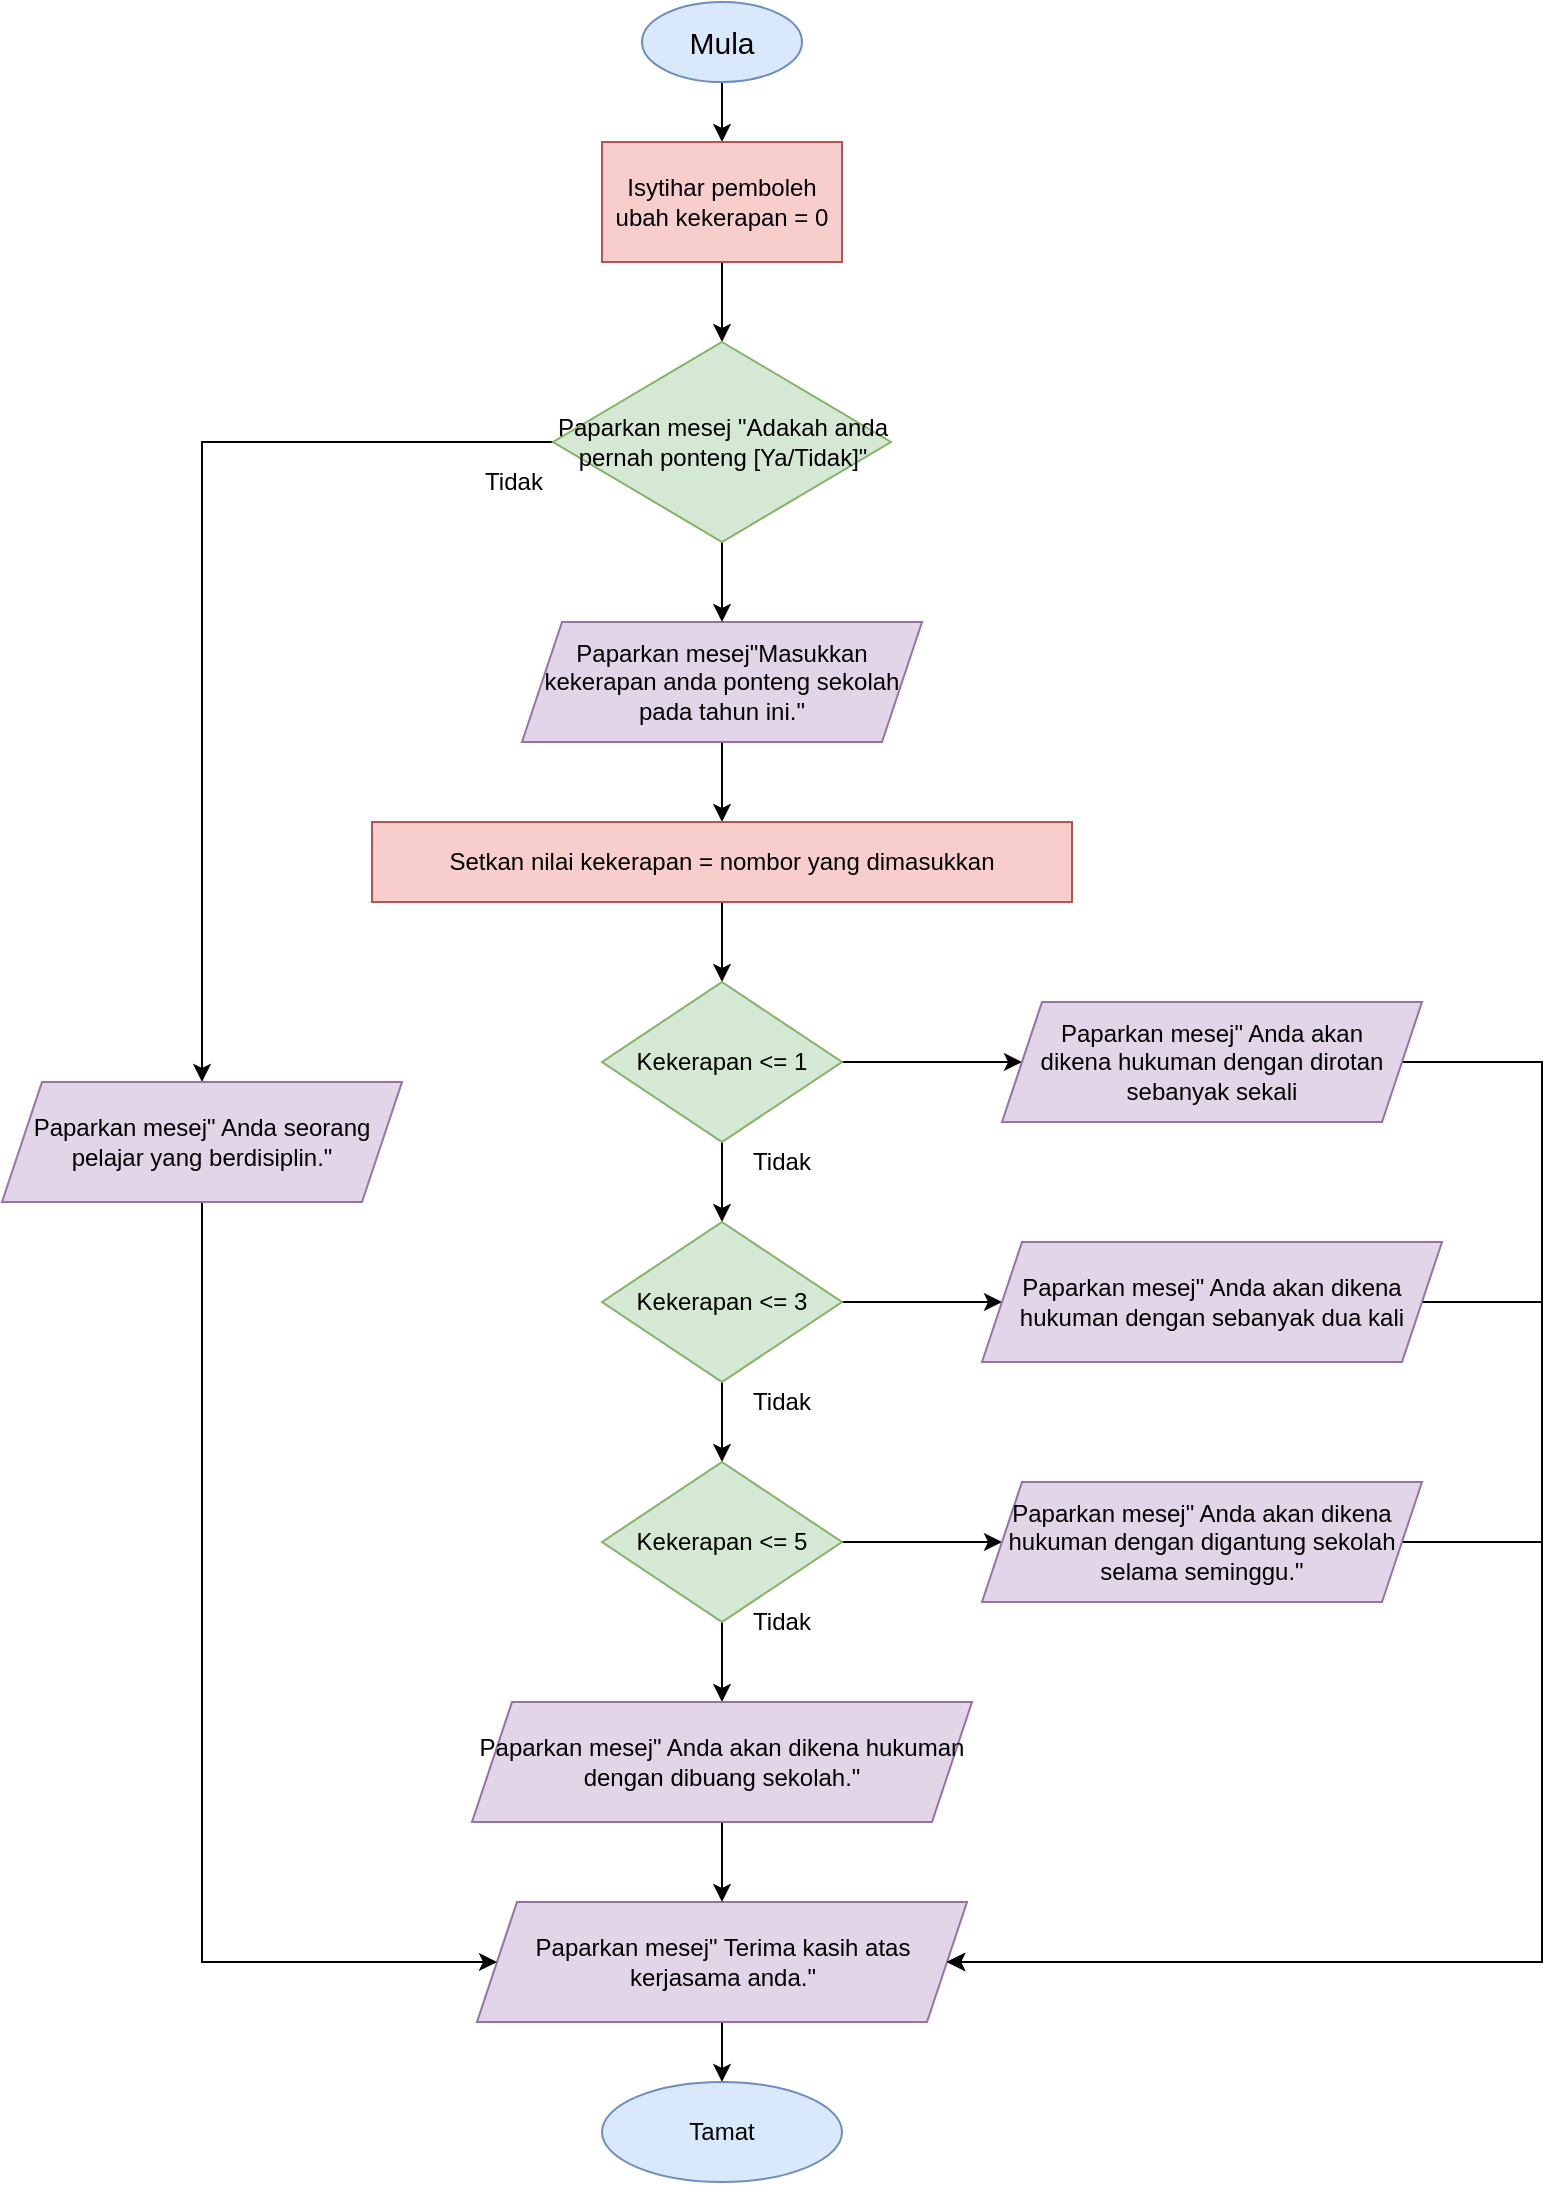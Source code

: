 <mxfile version="13.8.8" type="github">
  <diagram id="C5RBs43oDa-KdzZeNtuy" name="Page-1">
    <mxGraphModel dx="1038" dy="617" grid="1" gridSize="10" guides="1" tooltips="1" connect="1" arrows="1" fold="1" page="1" pageScale="1" pageWidth="827" pageHeight="1169" math="0" shadow="0">
      <root>
        <mxCell id="WIyWlLk6GJQsqaUBKTNV-0" />
        <mxCell id="WIyWlLk6GJQsqaUBKTNV-1" parent="WIyWlLk6GJQsqaUBKTNV-0" />
        <mxCell id="9-ojFHlfxs9_xBeONFOD-5" value="" style="edgeStyle=orthogonalEdgeStyle;rounded=0;orthogonalLoop=1;jettySize=auto;html=1;" parent="WIyWlLk6GJQsqaUBKTNV-1" source="9-ojFHlfxs9_xBeONFOD-0" target="9-ojFHlfxs9_xBeONFOD-4" edge="1">
          <mxGeometry relative="1" as="geometry" />
        </mxCell>
        <mxCell id="9-ojFHlfxs9_xBeONFOD-0" value="&lt;font style=&quot;font-size: 15px&quot;&gt;Mula&lt;/font&gt;" style="ellipse;whiteSpace=wrap;html=1;fillColor=#dae8fc;strokeColor=#6c8ebf;" parent="WIyWlLk6GJQsqaUBKTNV-1" vertex="1">
          <mxGeometry x="330" y="40" width="80" height="40" as="geometry" />
        </mxCell>
        <mxCell id="9-ojFHlfxs9_xBeONFOD-39" style="edgeStyle=orthogonalEdgeStyle;rounded=0;orthogonalLoop=1;jettySize=auto;html=1;exitX=0.5;exitY=1;exitDx=0;exitDy=0;entryX=0.5;entryY=0;entryDx=0;entryDy=0;" parent="WIyWlLk6GJQsqaUBKTNV-1" source="9-ojFHlfxs9_xBeONFOD-4" target="9-ojFHlfxs9_xBeONFOD-35" edge="1">
          <mxGeometry relative="1" as="geometry" />
        </mxCell>
        <mxCell id="9-ojFHlfxs9_xBeONFOD-4" value="Isytihar pemboleh ubah kekerapan = 0" style="whiteSpace=wrap;html=1;fillColor=#f8cecc;strokeColor=#b85450;" parent="WIyWlLk6GJQsqaUBKTNV-1" vertex="1">
          <mxGeometry x="310" y="110" width="120" height="60" as="geometry" />
        </mxCell>
        <mxCell id="9-ojFHlfxs9_xBeONFOD-54" style="edgeStyle=orthogonalEdgeStyle;rounded=0;orthogonalLoop=1;jettySize=auto;html=1;exitX=0.5;exitY=1;exitDx=0;exitDy=0;entryX=0.5;entryY=0;entryDx=0;entryDy=0;" parent="WIyWlLk6GJQsqaUBKTNV-1" source="9-ojFHlfxs9_xBeONFOD-8" target="9-ojFHlfxs9_xBeONFOD-13" edge="1">
          <mxGeometry relative="1" as="geometry" />
        </mxCell>
        <mxCell id="9-ojFHlfxs9_xBeONFOD-8" value="Paparkan mesej&quot;Masukkan kekerapan anda ponteng sekolah pada tahun ini.&quot;" style="shape=parallelogram;perimeter=parallelogramPerimeter;whiteSpace=wrap;html=1;fixedSize=1;fillColor=#e1d5e7;strokeColor=#9673a6;" parent="WIyWlLk6GJQsqaUBKTNV-1" vertex="1">
          <mxGeometry x="270" y="350" width="200" height="60" as="geometry" />
        </mxCell>
        <mxCell id="9-ojFHlfxs9_xBeONFOD-17" value="" style="edgeStyle=orthogonalEdgeStyle;rounded=0;orthogonalLoop=1;jettySize=auto;html=1;" parent="WIyWlLk6GJQsqaUBKTNV-1" source="9-ojFHlfxs9_xBeONFOD-13" target="9-ojFHlfxs9_xBeONFOD-16" edge="1">
          <mxGeometry relative="1" as="geometry" />
        </mxCell>
        <mxCell id="9-ojFHlfxs9_xBeONFOD-13" value="Setkan nilai kekerapan = nombor yang dimasukkan" style="whiteSpace=wrap;html=1;fillColor=#f8cecc;strokeColor=#b85450;" parent="WIyWlLk6GJQsqaUBKTNV-1" vertex="1">
          <mxGeometry x="195" y="450" width="350" height="40" as="geometry" />
        </mxCell>
        <mxCell id="9-ojFHlfxs9_xBeONFOD-15" style="edgeStyle=orthogonalEdgeStyle;rounded=0;orthogonalLoop=1;jettySize=auto;html=1;exitX=0.5;exitY=1;exitDx=0;exitDy=0;" parent="WIyWlLk6GJQsqaUBKTNV-1" source="9-ojFHlfxs9_xBeONFOD-13" target="9-ojFHlfxs9_xBeONFOD-13" edge="1">
          <mxGeometry relative="1" as="geometry" />
        </mxCell>
        <mxCell id="9-ojFHlfxs9_xBeONFOD-21" value="" style="edgeStyle=orthogonalEdgeStyle;rounded=0;orthogonalLoop=1;jettySize=auto;html=1;" parent="WIyWlLk6GJQsqaUBKTNV-1" source="9-ojFHlfxs9_xBeONFOD-16" target="9-ojFHlfxs9_xBeONFOD-20" edge="1">
          <mxGeometry relative="1" as="geometry" />
        </mxCell>
        <mxCell id="9-ojFHlfxs9_xBeONFOD-56" style="edgeStyle=orthogonalEdgeStyle;rounded=0;orthogonalLoop=1;jettySize=auto;html=1;exitX=1;exitY=0.5;exitDx=0;exitDy=0;entryX=0;entryY=0.5;entryDx=0;entryDy=0;" parent="WIyWlLk6GJQsqaUBKTNV-1" source="9-ojFHlfxs9_xBeONFOD-16" target="9-ojFHlfxs9_xBeONFOD-55" edge="1">
          <mxGeometry relative="1" as="geometry" />
        </mxCell>
        <mxCell id="9-ojFHlfxs9_xBeONFOD-16" value="Kekerapan &amp;lt;= 1" style="rhombus;whiteSpace=wrap;html=1;fillColor=#d5e8d4;strokeColor=#82b366;" parent="WIyWlLk6GJQsqaUBKTNV-1" vertex="1">
          <mxGeometry x="310" y="530" width="120" height="80" as="geometry" />
        </mxCell>
        <mxCell id="9-ojFHlfxs9_xBeONFOD-41" style="edgeStyle=orthogonalEdgeStyle;rounded=0;orthogonalLoop=1;jettySize=auto;html=1;exitX=0.5;exitY=1;exitDx=0;exitDy=0;entryX=0.5;entryY=0;entryDx=0;entryDy=0;" parent="WIyWlLk6GJQsqaUBKTNV-1" source="9-ojFHlfxs9_xBeONFOD-20" target="9-ojFHlfxs9_xBeONFOD-24" edge="1">
          <mxGeometry relative="1" as="geometry" />
        </mxCell>
        <mxCell id="9-ojFHlfxs9_xBeONFOD-58" style="edgeStyle=orthogonalEdgeStyle;rounded=0;orthogonalLoop=1;jettySize=auto;html=1;exitX=1;exitY=0.5;exitDx=0;exitDy=0;entryX=0;entryY=0.5;entryDx=0;entryDy=0;" parent="WIyWlLk6GJQsqaUBKTNV-1" source="9-ojFHlfxs9_xBeONFOD-20" target="9-ojFHlfxs9_xBeONFOD-57" edge="1">
          <mxGeometry relative="1" as="geometry" />
        </mxCell>
        <mxCell id="9-ojFHlfxs9_xBeONFOD-20" value="Kekerapan &amp;lt;= 3" style="rhombus;whiteSpace=wrap;html=1;fillColor=#d5e8d4;strokeColor=#82b366;" parent="WIyWlLk6GJQsqaUBKTNV-1" vertex="1">
          <mxGeometry x="310" y="650" width="120" height="80" as="geometry" />
        </mxCell>
        <mxCell id="9-ojFHlfxs9_xBeONFOD-52" style="edgeStyle=orthogonalEdgeStyle;rounded=0;orthogonalLoop=1;jettySize=auto;html=1;exitX=0.5;exitY=1;exitDx=0;exitDy=0;entryX=0.5;entryY=0;entryDx=0;entryDy=0;" parent="WIyWlLk6GJQsqaUBKTNV-1" source="9-ojFHlfxs9_xBeONFOD-24" target="9-ojFHlfxs9_xBeONFOD-51" edge="1">
          <mxGeometry relative="1" as="geometry" />
        </mxCell>
        <mxCell id="9-ojFHlfxs9_xBeONFOD-60" style="edgeStyle=orthogonalEdgeStyle;rounded=0;orthogonalLoop=1;jettySize=auto;html=1;exitX=1;exitY=0.5;exitDx=0;exitDy=0;entryX=0;entryY=0.5;entryDx=0;entryDy=0;" parent="WIyWlLk6GJQsqaUBKTNV-1" source="9-ojFHlfxs9_xBeONFOD-24" target="9-ojFHlfxs9_xBeONFOD-59" edge="1">
          <mxGeometry relative="1" as="geometry" />
        </mxCell>
        <mxCell id="9-ojFHlfxs9_xBeONFOD-24" value="Kekerapan &amp;lt;= 5" style="rhombus;whiteSpace=wrap;html=1;fillColor=#d5e8d4;strokeColor=#82b366;" parent="WIyWlLk6GJQsqaUBKTNV-1" vertex="1">
          <mxGeometry x="310" y="770" width="120" height="80" as="geometry" />
        </mxCell>
        <mxCell id="9-ojFHlfxs9_xBeONFOD-37" style="edgeStyle=orthogonalEdgeStyle;rounded=0;orthogonalLoop=1;jettySize=auto;html=1;exitX=0.5;exitY=1;exitDx=0;exitDy=0;entryX=0.5;entryY=0;entryDx=0;entryDy=0;" parent="WIyWlLk6GJQsqaUBKTNV-1" source="9-ojFHlfxs9_xBeONFOD-35" target="9-ojFHlfxs9_xBeONFOD-8" edge="1">
          <mxGeometry relative="1" as="geometry" />
        </mxCell>
        <mxCell id="9-ojFHlfxs9_xBeONFOD-49" style="edgeStyle=orthogonalEdgeStyle;rounded=0;orthogonalLoop=1;jettySize=auto;html=1;exitX=0;exitY=0.5;exitDx=0;exitDy=0;entryX=0.5;entryY=0;entryDx=0;entryDy=0;" parent="WIyWlLk6GJQsqaUBKTNV-1" source="9-ojFHlfxs9_xBeONFOD-35" target="9-ojFHlfxs9_xBeONFOD-48" edge="1">
          <mxGeometry relative="1" as="geometry" />
        </mxCell>
        <mxCell id="9-ojFHlfxs9_xBeONFOD-35" value="Paparkan mesej &quot;Adakah anda pernah ponteng [Ya/Tidak]&quot;" style="rhombus;whiteSpace=wrap;html=1;fillColor=#d5e8d4;strokeColor=#82b366;" parent="WIyWlLk6GJQsqaUBKTNV-1" vertex="1">
          <mxGeometry x="285.5" y="210" width="169" height="100" as="geometry" />
        </mxCell>
        <mxCell id="9-ojFHlfxs9_xBeONFOD-70" style="edgeStyle=orthogonalEdgeStyle;rounded=0;orthogonalLoop=1;jettySize=auto;html=1;exitX=0.5;exitY=1;exitDx=0;exitDy=0;" parent="WIyWlLk6GJQsqaUBKTNV-1" source="9-ojFHlfxs9_xBeONFOD-45" target="9-ojFHlfxs9_xBeONFOD-69" edge="1">
          <mxGeometry relative="1" as="geometry" />
        </mxCell>
        <mxCell id="9-ojFHlfxs9_xBeONFOD-45" value="Paparkan mesej&quot; Terima kasih atas kerjasama anda.&quot;" style="shape=parallelogram;perimeter=parallelogramPerimeter;whiteSpace=wrap;html=1;fixedSize=1;fillColor=#e1d5e7;strokeColor=#9673a6;" parent="WIyWlLk6GJQsqaUBKTNV-1" vertex="1">
          <mxGeometry x="247.5" y="990" width="245" height="60" as="geometry" />
        </mxCell>
        <mxCell id="9-ojFHlfxs9_xBeONFOD-50" style="edgeStyle=orthogonalEdgeStyle;rounded=0;orthogonalLoop=1;jettySize=auto;html=1;exitX=0.5;exitY=1;exitDx=0;exitDy=0;entryX=0;entryY=0.5;entryDx=0;entryDy=0;" parent="WIyWlLk6GJQsqaUBKTNV-1" source="9-ojFHlfxs9_xBeONFOD-48" target="9-ojFHlfxs9_xBeONFOD-45" edge="1">
          <mxGeometry relative="1" as="geometry">
            <Array as="points">
              <mxPoint x="110" y="1020" />
            </Array>
          </mxGeometry>
        </mxCell>
        <mxCell id="9-ojFHlfxs9_xBeONFOD-48" value="Paparkan mesej&quot; Anda seorang pelajar yang berdisiplin.&quot;" style="shape=parallelogram;perimeter=parallelogramPerimeter;whiteSpace=wrap;html=1;fixedSize=1;fillColor=#e1d5e7;strokeColor=#9673a6;" parent="WIyWlLk6GJQsqaUBKTNV-1" vertex="1">
          <mxGeometry x="10" y="580" width="200" height="60" as="geometry" />
        </mxCell>
        <mxCell id="9-ojFHlfxs9_xBeONFOD-53" style="edgeStyle=orthogonalEdgeStyle;rounded=0;orthogonalLoop=1;jettySize=auto;html=1;exitX=0.5;exitY=1;exitDx=0;exitDy=0;entryX=0.5;entryY=0;entryDx=0;entryDy=0;" parent="WIyWlLk6GJQsqaUBKTNV-1" source="9-ojFHlfxs9_xBeONFOD-51" target="9-ojFHlfxs9_xBeONFOD-45" edge="1">
          <mxGeometry relative="1" as="geometry" />
        </mxCell>
        <mxCell id="9-ojFHlfxs9_xBeONFOD-51" value="&lt;span&gt;Paparkan mesej&quot; Anda akan dikena hukuman dengan dibuang sekolah.&quot;&lt;/span&gt;" style="shape=parallelogram;perimeter=parallelogramPerimeter;whiteSpace=wrap;html=1;fixedSize=1;fillColor=#e1d5e7;strokeColor=#9673a6;" parent="WIyWlLk6GJQsqaUBKTNV-1" vertex="1">
          <mxGeometry x="245" y="890" width="250" height="60" as="geometry" />
        </mxCell>
        <mxCell id="9-ojFHlfxs9_xBeONFOD-66" style="edgeStyle=orthogonalEdgeStyle;rounded=0;orthogonalLoop=1;jettySize=auto;html=1;exitX=1;exitY=0.5;exitDx=0;exitDy=0;entryX=1;entryY=0.5;entryDx=0;entryDy=0;" parent="WIyWlLk6GJQsqaUBKTNV-1" source="9-ojFHlfxs9_xBeONFOD-55" target="9-ojFHlfxs9_xBeONFOD-45" edge="1">
          <mxGeometry relative="1" as="geometry">
            <Array as="points">
              <mxPoint x="780" y="570" />
              <mxPoint x="780" y="1020" />
            </Array>
          </mxGeometry>
        </mxCell>
        <mxCell id="9-ojFHlfxs9_xBeONFOD-55" value="&lt;div&gt;&lt;span&gt;Paparkan mesej&quot; Anda akan &lt;br&gt;&lt;/span&gt;&lt;/div&gt;&lt;div&gt;&lt;span&gt;dikena hukuman dengan dirotan sebanyak sekali&lt;/span&gt;&lt;/div&gt;" style="shape=parallelogram;perimeter=parallelogramPerimeter;whiteSpace=wrap;html=1;fixedSize=1;fillColor=#e1d5e7;strokeColor=#9673a6;" parent="WIyWlLk6GJQsqaUBKTNV-1" vertex="1">
          <mxGeometry x="510" y="540" width="210" height="60" as="geometry" />
        </mxCell>
        <mxCell id="9-ojFHlfxs9_xBeONFOD-67" style="edgeStyle=orthogonalEdgeStyle;rounded=0;orthogonalLoop=1;jettySize=auto;html=1;exitX=1;exitY=0.5;exitDx=0;exitDy=0;entryX=1;entryY=0.5;entryDx=0;entryDy=0;" parent="WIyWlLk6GJQsqaUBKTNV-1" source="9-ojFHlfxs9_xBeONFOD-57" target="9-ojFHlfxs9_xBeONFOD-45" edge="1">
          <mxGeometry relative="1" as="geometry">
            <Array as="points">
              <mxPoint x="780" y="690" />
              <mxPoint x="780" y="1020" />
            </Array>
          </mxGeometry>
        </mxCell>
        <mxCell id="9-ojFHlfxs9_xBeONFOD-57" value="&lt;span&gt;Paparkan mesej&quot; Anda akan dikena hukuman dengan sebanyak dua kali&lt;/span&gt;" style="shape=parallelogram;perimeter=parallelogramPerimeter;whiteSpace=wrap;html=1;fixedSize=1;fillColor=#e1d5e7;strokeColor=#9673a6;" parent="WIyWlLk6GJQsqaUBKTNV-1" vertex="1">
          <mxGeometry x="500" y="660" width="230" height="60" as="geometry" />
        </mxCell>
        <mxCell id="9-ojFHlfxs9_xBeONFOD-68" style="edgeStyle=orthogonalEdgeStyle;rounded=0;orthogonalLoop=1;jettySize=auto;html=1;exitX=1;exitY=0.5;exitDx=0;exitDy=0;entryX=1;entryY=0.5;entryDx=0;entryDy=0;" parent="WIyWlLk6GJQsqaUBKTNV-1" source="9-ojFHlfxs9_xBeONFOD-59" target="9-ojFHlfxs9_xBeONFOD-45" edge="1">
          <mxGeometry relative="1" as="geometry">
            <Array as="points">
              <mxPoint x="780" y="810" />
              <mxPoint x="780" y="1020" />
            </Array>
          </mxGeometry>
        </mxCell>
        <mxCell id="9-ojFHlfxs9_xBeONFOD-59" value="&lt;span&gt;Paparkan mesej&quot; Anda akan dikena hukuman dengan digantung sekolah selama seminggu.&quot;&lt;/span&gt;" style="shape=parallelogram;perimeter=parallelogramPerimeter;whiteSpace=wrap;html=1;fixedSize=1;fillColor=#e1d5e7;strokeColor=#9673a6;" parent="WIyWlLk6GJQsqaUBKTNV-1" vertex="1">
          <mxGeometry x="500" y="780" width="220" height="60" as="geometry" />
        </mxCell>
        <mxCell id="9-ojFHlfxs9_xBeONFOD-69" value="Tamat" style="ellipse;whiteSpace=wrap;html=1;fillColor=#dae8fc;strokeColor=#6c8ebf;" parent="WIyWlLk6GJQsqaUBKTNV-1" vertex="1">
          <mxGeometry x="310" y="1080" width="120" height="50" as="geometry" />
        </mxCell>
        <mxCell id="qgnOQnmtVB_LNoMWFFD5-0" value="Tidak" style="text;html=1;strokeColor=none;fillColor=none;align=center;verticalAlign=middle;whiteSpace=wrap;rounded=0;" parent="WIyWlLk6GJQsqaUBKTNV-1" vertex="1">
          <mxGeometry x="380" y="610" width="40" height="20" as="geometry" />
        </mxCell>
        <mxCell id="qgnOQnmtVB_LNoMWFFD5-2" value="Tidak" style="text;html=1;strokeColor=none;fillColor=none;align=center;verticalAlign=middle;whiteSpace=wrap;rounded=0;" parent="WIyWlLk6GJQsqaUBKTNV-1" vertex="1">
          <mxGeometry x="380" y="730" width="40" height="20" as="geometry" />
        </mxCell>
        <mxCell id="qgnOQnmtVB_LNoMWFFD5-3" value="Tidak" style="text;html=1;strokeColor=none;fillColor=none;align=center;verticalAlign=middle;whiteSpace=wrap;rounded=0;" parent="WIyWlLk6GJQsqaUBKTNV-1" vertex="1">
          <mxGeometry x="380" y="840" width="40" height="20" as="geometry" />
        </mxCell>
        <mxCell id="qgnOQnmtVB_LNoMWFFD5-4" value="Tidak" style="text;html=1;strokeColor=none;fillColor=none;align=center;verticalAlign=middle;whiteSpace=wrap;rounded=0;" parent="WIyWlLk6GJQsqaUBKTNV-1" vertex="1">
          <mxGeometry x="245.5" y="270" width="40" height="20" as="geometry" />
        </mxCell>
      </root>
    </mxGraphModel>
  </diagram>
</mxfile>
